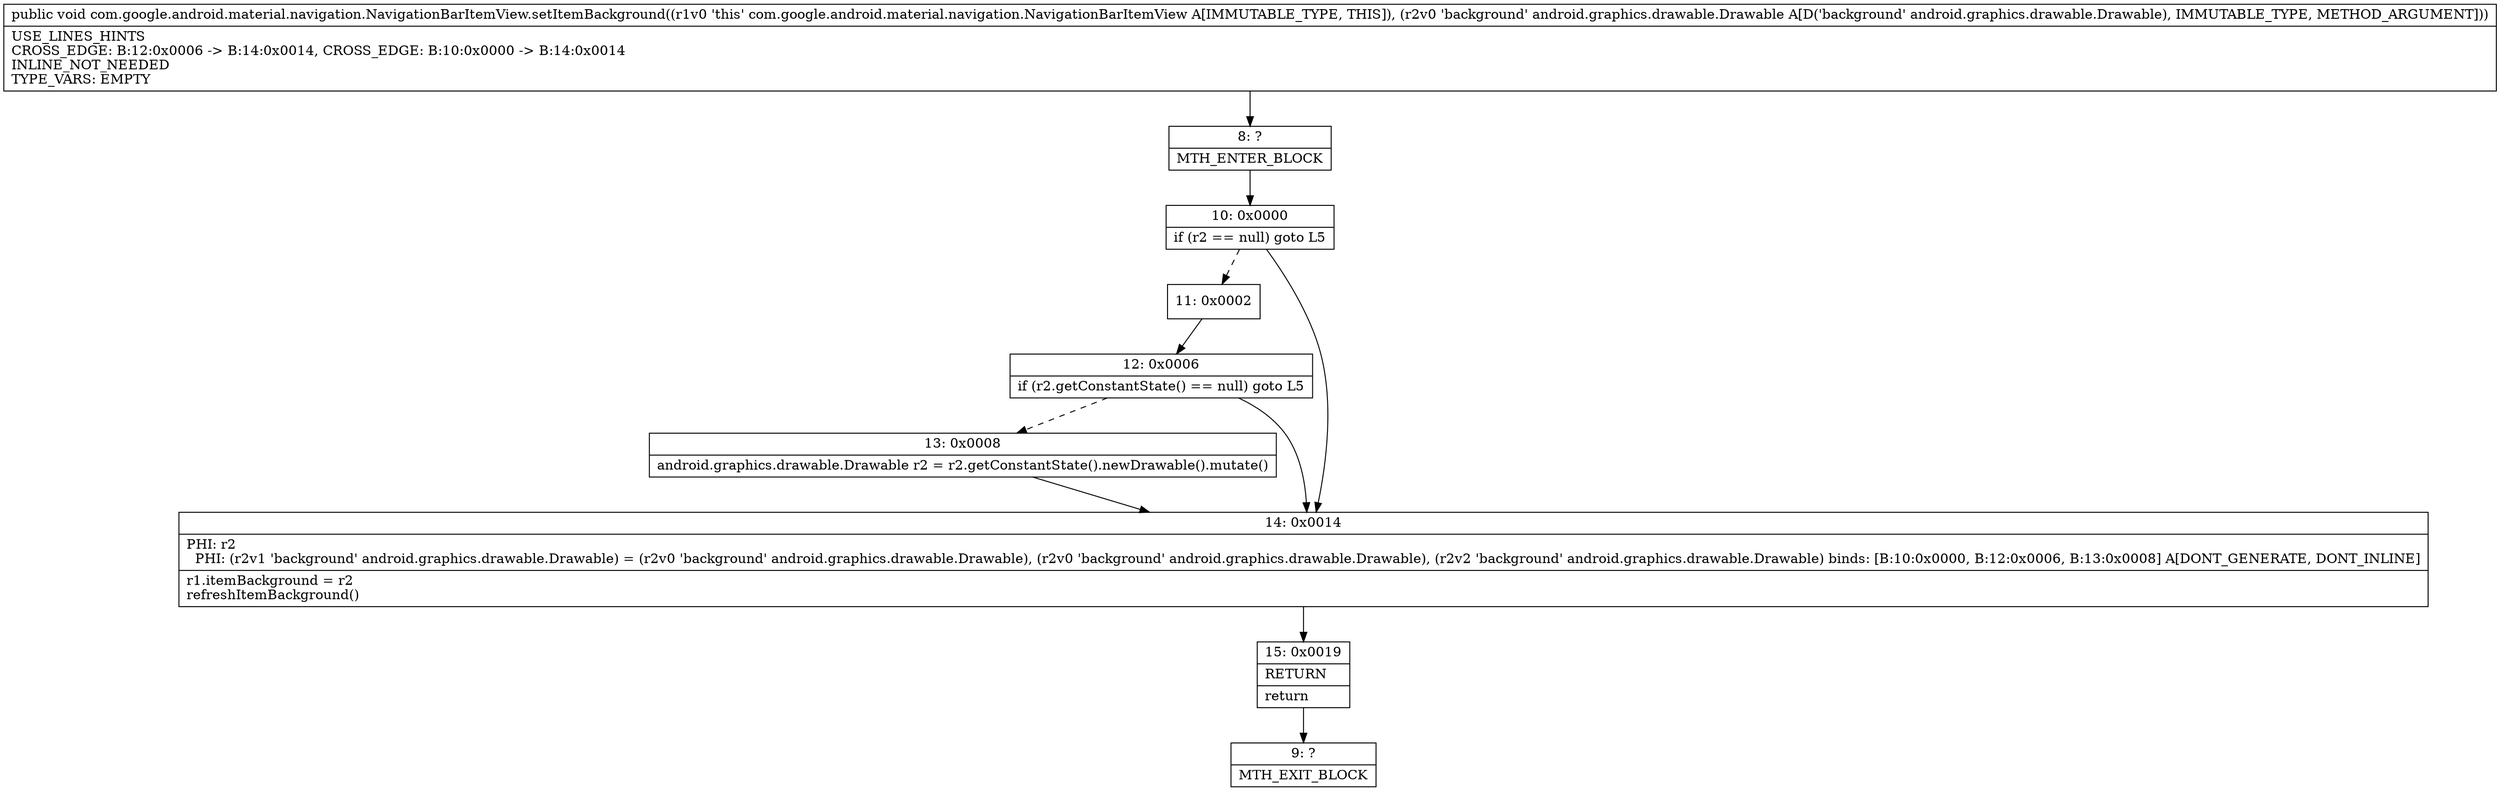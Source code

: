 digraph "CFG forcom.google.android.material.navigation.NavigationBarItemView.setItemBackground(Landroid\/graphics\/drawable\/Drawable;)V" {
Node_8 [shape=record,label="{8\:\ ?|MTH_ENTER_BLOCK\l}"];
Node_10 [shape=record,label="{10\:\ 0x0000|if (r2 == null) goto L5\l}"];
Node_11 [shape=record,label="{11\:\ 0x0002}"];
Node_12 [shape=record,label="{12\:\ 0x0006|if (r2.getConstantState() == null) goto L5\l}"];
Node_13 [shape=record,label="{13\:\ 0x0008|android.graphics.drawable.Drawable r2 = r2.getConstantState().newDrawable().mutate()\l}"];
Node_14 [shape=record,label="{14\:\ 0x0014|PHI: r2 \l  PHI: (r2v1 'background' android.graphics.drawable.Drawable) = (r2v0 'background' android.graphics.drawable.Drawable), (r2v0 'background' android.graphics.drawable.Drawable), (r2v2 'background' android.graphics.drawable.Drawable) binds: [B:10:0x0000, B:12:0x0006, B:13:0x0008] A[DONT_GENERATE, DONT_INLINE]\l|r1.itemBackground = r2\lrefreshItemBackground()\l}"];
Node_15 [shape=record,label="{15\:\ 0x0019|RETURN\l|return\l}"];
Node_9 [shape=record,label="{9\:\ ?|MTH_EXIT_BLOCK\l}"];
MethodNode[shape=record,label="{public void com.google.android.material.navigation.NavigationBarItemView.setItemBackground((r1v0 'this' com.google.android.material.navigation.NavigationBarItemView A[IMMUTABLE_TYPE, THIS]), (r2v0 'background' android.graphics.drawable.Drawable A[D('background' android.graphics.drawable.Drawable), IMMUTABLE_TYPE, METHOD_ARGUMENT]))  | USE_LINES_HINTS\lCROSS_EDGE: B:12:0x0006 \-\> B:14:0x0014, CROSS_EDGE: B:10:0x0000 \-\> B:14:0x0014\lINLINE_NOT_NEEDED\lTYPE_VARS: EMPTY\l}"];
MethodNode -> Node_8;Node_8 -> Node_10;
Node_10 -> Node_11[style=dashed];
Node_10 -> Node_14;
Node_11 -> Node_12;
Node_12 -> Node_13[style=dashed];
Node_12 -> Node_14;
Node_13 -> Node_14;
Node_14 -> Node_15;
Node_15 -> Node_9;
}

